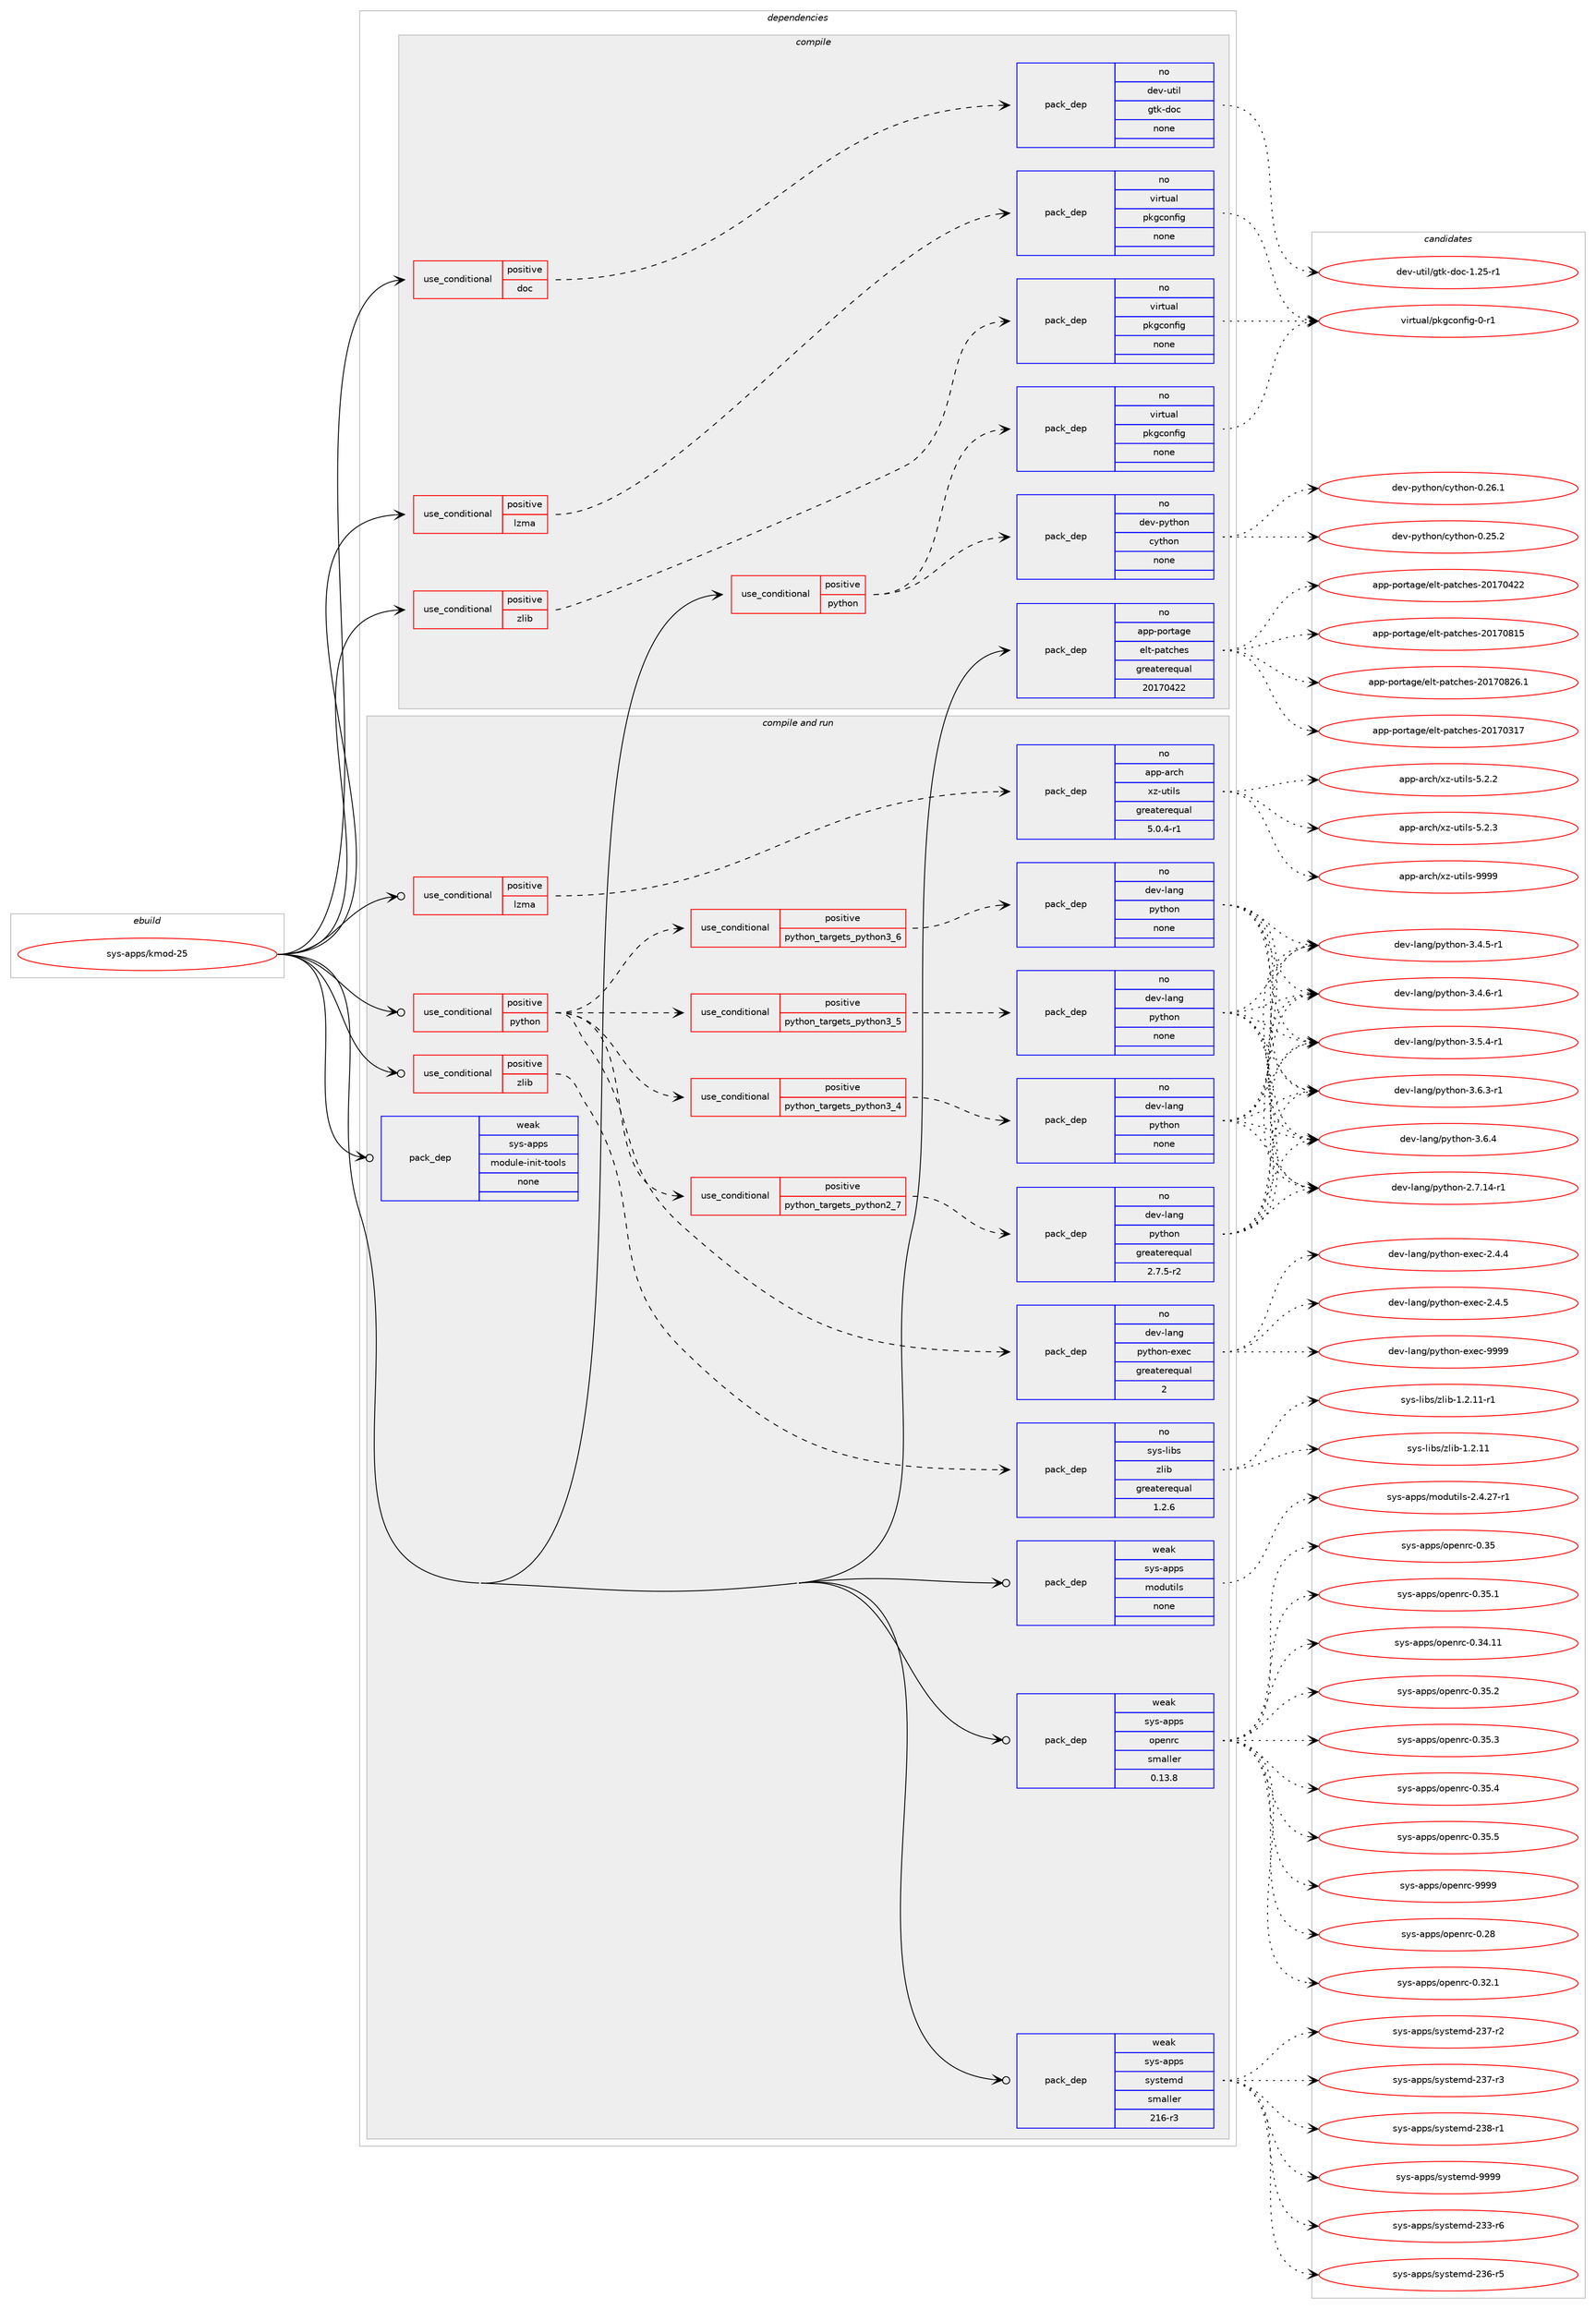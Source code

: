 digraph prolog {

# *************
# Graph options
# *************

newrank=true;
concentrate=true;
compound=true;
graph [rankdir=LR,fontname=Helvetica,fontsize=10,ranksep=1.5];#, ranksep=2.5, nodesep=0.2];
edge  [arrowhead=vee];
node  [fontname=Helvetica,fontsize=10];

# **********
# The ebuild
# **********

subgraph cluster_leftcol {
color=gray;
rank=same;
label=<<i>ebuild</i>>;
id [label="sys-apps/kmod-25", color=red, width=4, href="../sys-apps/kmod-25.svg"];
}

# ****************
# The dependencies
# ****************

subgraph cluster_midcol {
color=gray;
label=<<i>dependencies</i>>;
subgraph cluster_compile {
fillcolor="#eeeeee";
style=filled;
label=<<i>compile</i>>;
subgraph cond384 {
dependency5553 [label=<<TABLE BORDER="0" CELLBORDER="1" CELLSPACING="0" CELLPADDING="4"><TR><TD ROWSPAN="3" CELLPADDING="10">use_conditional</TD></TR><TR><TD>positive</TD></TR><TR><TD>doc</TD></TR></TABLE>>, shape=none, color=red];
subgraph pack5140 {
dependency5554 [label=<<TABLE BORDER="0" CELLBORDER="1" CELLSPACING="0" CELLPADDING="4" WIDTH="220"><TR><TD ROWSPAN="6" CELLPADDING="30">pack_dep</TD></TR><TR><TD WIDTH="110">no</TD></TR><TR><TD>dev-util</TD></TR><TR><TD>gtk-doc</TD></TR><TR><TD>none</TD></TR><TR><TD></TD></TR></TABLE>>, shape=none, color=blue];
}
dependency5553:e -> dependency5554:w [weight=20,style="dashed",arrowhead="vee"];
}
id:e -> dependency5553:w [weight=20,style="solid",arrowhead="vee"];
subgraph cond385 {
dependency5555 [label=<<TABLE BORDER="0" CELLBORDER="1" CELLSPACING="0" CELLPADDING="4"><TR><TD ROWSPAN="3" CELLPADDING="10">use_conditional</TD></TR><TR><TD>positive</TD></TR><TR><TD>lzma</TD></TR></TABLE>>, shape=none, color=red];
subgraph pack5141 {
dependency5556 [label=<<TABLE BORDER="0" CELLBORDER="1" CELLSPACING="0" CELLPADDING="4" WIDTH="220"><TR><TD ROWSPAN="6" CELLPADDING="30">pack_dep</TD></TR><TR><TD WIDTH="110">no</TD></TR><TR><TD>virtual</TD></TR><TR><TD>pkgconfig</TD></TR><TR><TD>none</TD></TR><TR><TD></TD></TR></TABLE>>, shape=none, color=blue];
}
dependency5555:e -> dependency5556:w [weight=20,style="dashed",arrowhead="vee"];
}
id:e -> dependency5555:w [weight=20,style="solid",arrowhead="vee"];
subgraph cond386 {
dependency5557 [label=<<TABLE BORDER="0" CELLBORDER="1" CELLSPACING="0" CELLPADDING="4"><TR><TD ROWSPAN="3" CELLPADDING="10">use_conditional</TD></TR><TR><TD>positive</TD></TR><TR><TD>python</TD></TR></TABLE>>, shape=none, color=red];
subgraph pack5142 {
dependency5558 [label=<<TABLE BORDER="0" CELLBORDER="1" CELLSPACING="0" CELLPADDING="4" WIDTH="220"><TR><TD ROWSPAN="6" CELLPADDING="30">pack_dep</TD></TR><TR><TD WIDTH="110">no</TD></TR><TR><TD>dev-python</TD></TR><TR><TD>cython</TD></TR><TR><TD>none</TD></TR><TR><TD></TD></TR></TABLE>>, shape=none, color=blue];
}
dependency5557:e -> dependency5558:w [weight=20,style="dashed",arrowhead="vee"];
subgraph pack5143 {
dependency5559 [label=<<TABLE BORDER="0" CELLBORDER="1" CELLSPACING="0" CELLPADDING="4" WIDTH="220"><TR><TD ROWSPAN="6" CELLPADDING="30">pack_dep</TD></TR><TR><TD WIDTH="110">no</TD></TR><TR><TD>virtual</TD></TR><TR><TD>pkgconfig</TD></TR><TR><TD>none</TD></TR><TR><TD></TD></TR></TABLE>>, shape=none, color=blue];
}
dependency5557:e -> dependency5559:w [weight=20,style="dashed",arrowhead="vee"];
}
id:e -> dependency5557:w [weight=20,style="solid",arrowhead="vee"];
subgraph cond387 {
dependency5560 [label=<<TABLE BORDER="0" CELLBORDER="1" CELLSPACING="0" CELLPADDING="4"><TR><TD ROWSPAN="3" CELLPADDING="10">use_conditional</TD></TR><TR><TD>positive</TD></TR><TR><TD>zlib</TD></TR></TABLE>>, shape=none, color=red];
subgraph pack5144 {
dependency5561 [label=<<TABLE BORDER="0" CELLBORDER="1" CELLSPACING="0" CELLPADDING="4" WIDTH="220"><TR><TD ROWSPAN="6" CELLPADDING="30">pack_dep</TD></TR><TR><TD WIDTH="110">no</TD></TR><TR><TD>virtual</TD></TR><TR><TD>pkgconfig</TD></TR><TR><TD>none</TD></TR><TR><TD></TD></TR></TABLE>>, shape=none, color=blue];
}
dependency5560:e -> dependency5561:w [weight=20,style="dashed",arrowhead="vee"];
}
id:e -> dependency5560:w [weight=20,style="solid",arrowhead="vee"];
subgraph pack5145 {
dependency5562 [label=<<TABLE BORDER="0" CELLBORDER="1" CELLSPACING="0" CELLPADDING="4" WIDTH="220"><TR><TD ROWSPAN="6" CELLPADDING="30">pack_dep</TD></TR><TR><TD WIDTH="110">no</TD></TR><TR><TD>app-portage</TD></TR><TR><TD>elt-patches</TD></TR><TR><TD>greaterequal</TD></TR><TR><TD>20170422</TD></TR></TABLE>>, shape=none, color=blue];
}
id:e -> dependency5562:w [weight=20,style="solid",arrowhead="vee"];
}
subgraph cluster_compileandrun {
fillcolor="#eeeeee";
style=filled;
label=<<i>compile and run</i>>;
subgraph cond388 {
dependency5563 [label=<<TABLE BORDER="0" CELLBORDER="1" CELLSPACING="0" CELLPADDING="4"><TR><TD ROWSPAN="3" CELLPADDING="10">use_conditional</TD></TR><TR><TD>positive</TD></TR><TR><TD>lzma</TD></TR></TABLE>>, shape=none, color=red];
subgraph pack5146 {
dependency5564 [label=<<TABLE BORDER="0" CELLBORDER="1" CELLSPACING="0" CELLPADDING="4" WIDTH="220"><TR><TD ROWSPAN="6" CELLPADDING="30">pack_dep</TD></TR><TR><TD WIDTH="110">no</TD></TR><TR><TD>app-arch</TD></TR><TR><TD>xz-utils</TD></TR><TR><TD>greaterequal</TD></TR><TR><TD>5.0.4-r1</TD></TR></TABLE>>, shape=none, color=blue];
}
dependency5563:e -> dependency5564:w [weight=20,style="dashed",arrowhead="vee"];
}
id:e -> dependency5563:w [weight=20,style="solid",arrowhead="odotvee"];
subgraph cond389 {
dependency5565 [label=<<TABLE BORDER="0" CELLBORDER="1" CELLSPACING="0" CELLPADDING="4"><TR><TD ROWSPAN="3" CELLPADDING="10">use_conditional</TD></TR><TR><TD>positive</TD></TR><TR><TD>python</TD></TR></TABLE>>, shape=none, color=red];
subgraph cond390 {
dependency5566 [label=<<TABLE BORDER="0" CELLBORDER="1" CELLSPACING="0" CELLPADDING="4"><TR><TD ROWSPAN="3" CELLPADDING="10">use_conditional</TD></TR><TR><TD>positive</TD></TR><TR><TD>python_targets_python2_7</TD></TR></TABLE>>, shape=none, color=red];
subgraph pack5147 {
dependency5567 [label=<<TABLE BORDER="0" CELLBORDER="1" CELLSPACING="0" CELLPADDING="4" WIDTH="220"><TR><TD ROWSPAN="6" CELLPADDING="30">pack_dep</TD></TR><TR><TD WIDTH="110">no</TD></TR><TR><TD>dev-lang</TD></TR><TR><TD>python</TD></TR><TR><TD>greaterequal</TD></TR><TR><TD>2.7.5-r2</TD></TR></TABLE>>, shape=none, color=blue];
}
dependency5566:e -> dependency5567:w [weight=20,style="dashed",arrowhead="vee"];
}
dependency5565:e -> dependency5566:w [weight=20,style="dashed",arrowhead="vee"];
subgraph cond391 {
dependency5568 [label=<<TABLE BORDER="0" CELLBORDER="1" CELLSPACING="0" CELLPADDING="4"><TR><TD ROWSPAN="3" CELLPADDING="10">use_conditional</TD></TR><TR><TD>positive</TD></TR><TR><TD>python_targets_python3_4</TD></TR></TABLE>>, shape=none, color=red];
subgraph pack5148 {
dependency5569 [label=<<TABLE BORDER="0" CELLBORDER="1" CELLSPACING="0" CELLPADDING="4" WIDTH="220"><TR><TD ROWSPAN="6" CELLPADDING="30">pack_dep</TD></TR><TR><TD WIDTH="110">no</TD></TR><TR><TD>dev-lang</TD></TR><TR><TD>python</TD></TR><TR><TD>none</TD></TR><TR><TD></TD></TR></TABLE>>, shape=none, color=blue];
}
dependency5568:e -> dependency5569:w [weight=20,style="dashed",arrowhead="vee"];
}
dependency5565:e -> dependency5568:w [weight=20,style="dashed",arrowhead="vee"];
subgraph cond392 {
dependency5570 [label=<<TABLE BORDER="0" CELLBORDER="1" CELLSPACING="0" CELLPADDING="4"><TR><TD ROWSPAN="3" CELLPADDING="10">use_conditional</TD></TR><TR><TD>positive</TD></TR><TR><TD>python_targets_python3_5</TD></TR></TABLE>>, shape=none, color=red];
subgraph pack5149 {
dependency5571 [label=<<TABLE BORDER="0" CELLBORDER="1" CELLSPACING="0" CELLPADDING="4" WIDTH="220"><TR><TD ROWSPAN="6" CELLPADDING="30">pack_dep</TD></TR><TR><TD WIDTH="110">no</TD></TR><TR><TD>dev-lang</TD></TR><TR><TD>python</TD></TR><TR><TD>none</TD></TR><TR><TD></TD></TR></TABLE>>, shape=none, color=blue];
}
dependency5570:e -> dependency5571:w [weight=20,style="dashed",arrowhead="vee"];
}
dependency5565:e -> dependency5570:w [weight=20,style="dashed",arrowhead="vee"];
subgraph cond393 {
dependency5572 [label=<<TABLE BORDER="0" CELLBORDER="1" CELLSPACING="0" CELLPADDING="4"><TR><TD ROWSPAN="3" CELLPADDING="10">use_conditional</TD></TR><TR><TD>positive</TD></TR><TR><TD>python_targets_python3_6</TD></TR></TABLE>>, shape=none, color=red];
subgraph pack5150 {
dependency5573 [label=<<TABLE BORDER="0" CELLBORDER="1" CELLSPACING="0" CELLPADDING="4" WIDTH="220"><TR><TD ROWSPAN="6" CELLPADDING="30">pack_dep</TD></TR><TR><TD WIDTH="110">no</TD></TR><TR><TD>dev-lang</TD></TR><TR><TD>python</TD></TR><TR><TD>none</TD></TR><TR><TD></TD></TR></TABLE>>, shape=none, color=blue];
}
dependency5572:e -> dependency5573:w [weight=20,style="dashed",arrowhead="vee"];
}
dependency5565:e -> dependency5572:w [weight=20,style="dashed",arrowhead="vee"];
subgraph pack5151 {
dependency5574 [label=<<TABLE BORDER="0" CELLBORDER="1" CELLSPACING="0" CELLPADDING="4" WIDTH="220"><TR><TD ROWSPAN="6" CELLPADDING="30">pack_dep</TD></TR><TR><TD WIDTH="110">no</TD></TR><TR><TD>dev-lang</TD></TR><TR><TD>python-exec</TD></TR><TR><TD>greaterequal</TD></TR><TR><TD>2</TD></TR></TABLE>>, shape=none, color=blue];
}
dependency5565:e -> dependency5574:w [weight=20,style="dashed",arrowhead="vee"];
}
id:e -> dependency5565:w [weight=20,style="solid",arrowhead="odotvee"];
subgraph cond394 {
dependency5575 [label=<<TABLE BORDER="0" CELLBORDER="1" CELLSPACING="0" CELLPADDING="4"><TR><TD ROWSPAN="3" CELLPADDING="10">use_conditional</TD></TR><TR><TD>positive</TD></TR><TR><TD>zlib</TD></TR></TABLE>>, shape=none, color=red];
subgraph pack5152 {
dependency5576 [label=<<TABLE BORDER="0" CELLBORDER="1" CELLSPACING="0" CELLPADDING="4" WIDTH="220"><TR><TD ROWSPAN="6" CELLPADDING="30">pack_dep</TD></TR><TR><TD WIDTH="110">no</TD></TR><TR><TD>sys-libs</TD></TR><TR><TD>zlib</TD></TR><TR><TD>greaterequal</TD></TR><TR><TD>1.2.6</TD></TR></TABLE>>, shape=none, color=blue];
}
dependency5575:e -> dependency5576:w [weight=20,style="dashed",arrowhead="vee"];
}
id:e -> dependency5575:w [weight=20,style="solid",arrowhead="odotvee"];
subgraph pack5153 {
dependency5577 [label=<<TABLE BORDER="0" CELLBORDER="1" CELLSPACING="0" CELLPADDING="4" WIDTH="220"><TR><TD ROWSPAN="6" CELLPADDING="30">pack_dep</TD></TR><TR><TD WIDTH="110">weak</TD></TR><TR><TD>sys-apps</TD></TR><TR><TD>module-init-tools</TD></TR><TR><TD>none</TD></TR><TR><TD></TD></TR></TABLE>>, shape=none, color=blue];
}
id:e -> dependency5577:w [weight=20,style="solid",arrowhead="odotvee"];
subgraph pack5154 {
dependency5578 [label=<<TABLE BORDER="0" CELLBORDER="1" CELLSPACING="0" CELLPADDING="4" WIDTH="220"><TR><TD ROWSPAN="6" CELLPADDING="30">pack_dep</TD></TR><TR><TD WIDTH="110">weak</TD></TR><TR><TD>sys-apps</TD></TR><TR><TD>modutils</TD></TR><TR><TD>none</TD></TR><TR><TD></TD></TR></TABLE>>, shape=none, color=blue];
}
id:e -> dependency5578:w [weight=20,style="solid",arrowhead="odotvee"];
subgraph pack5155 {
dependency5579 [label=<<TABLE BORDER="0" CELLBORDER="1" CELLSPACING="0" CELLPADDING="4" WIDTH="220"><TR><TD ROWSPAN="6" CELLPADDING="30">pack_dep</TD></TR><TR><TD WIDTH="110">weak</TD></TR><TR><TD>sys-apps</TD></TR><TR><TD>openrc</TD></TR><TR><TD>smaller</TD></TR><TR><TD>0.13.8</TD></TR></TABLE>>, shape=none, color=blue];
}
id:e -> dependency5579:w [weight=20,style="solid",arrowhead="odotvee"];
subgraph pack5156 {
dependency5580 [label=<<TABLE BORDER="0" CELLBORDER="1" CELLSPACING="0" CELLPADDING="4" WIDTH="220"><TR><TD ROWSPAN="6" CELLPADDING="30">pack_dep</TD></TR><TR><TD WIDTH="110">weak</TD></TR><TR><TD>sys-apps</TD></TR><TR><TD>systemd</TD></TR><TR><TD>smaller</TD></TR><TR><TD>216-r3</TD></TR></TABLE>>, shape=none, color=blue];
}
id:e -> dependency5580:w [weight=20,style="solid",arrowhead="odotvee"];
}
subgraph cluster_run {
fillcolor="#eeeeee";
style=filled;
label=<<i>run</i>>;
}
}

# **************
# The candidates
# **************

subgraph cluster_choices {
rank=same;
color=gray;
label=<<i>candidates</i>>;

subgraph choice5140 {
color=black;
nodesep=1;
choice1001011184511711610510847103116107451001119945494650534511449 [label="dev-util/gtk-doc-1.25-r1", color=red, width=4,href="../dev-util/gtk-doc-1.25-r1.svg"];
dependency5554:e -> choice1001011184511711610510847103116107451001119945494650534511449:w [style=dotted,weight="100"];
}
subgraph choice5141 {
color=black;
nodesep=1;
choice11810511411611797108471121071039911111010210510345484511449 [label="virtual/pkgconfig-0-r1", color=red, width=4,href="../virtual/pkgconfig-0-r1.svg"];
dependency5556:e -> choice11810511411611797108471121071039911111010210510345484511449:w [style=dotted,weight="100"];
}
subgraph choice5142 {
color=black;
nodesep=1;
choice10010111845112121116104111110479912111610411111045484650534650 [label="dev-python/cython-0.25.2", color=red, width=4,href="../dev-python/cython-0.25.2.svg"];
choice10010111845112121116104111110479912111610411111045484650544649 [label="dev-python/cython-0.26.1", color=red, width=4,href="../dev-python/cython-0.26.1.svg"];
dependency5558:e -> choice10010111845112121116104111110479912111610411111045484650534650:w [style=dotted,weight="100"];
dependency5558:e -> choice10010111845112121116104111110479912111610411111045484650544649:w [style=dotted,weight="100"];
}
subgraph choice5143 {
color=black;
nodesep=1;
choice11810511411611797108471121071039911111010210510345484511449 [label="virtual/pkgconfig-0-r1", color=red, width=4,href="../virtual/pkgconfig-0-r1.svg"];
dependency5559:e -> choice11810511411611797108471121071039911111010210510345484511449:w [style=dotted,weight="100"];
}
subgraph choice5144 {
color=black;
nodesep=1;
choice11810511411611797108471121071039911111010210510345484511449 [label="virtual/pkgconfig-0-r1", color=red, width=4,href="../virtual/pkgconfig-0-r1.svg"];
dependency5561:e -> choice11810511411611797108471121071039911111010210510345484511449:w [style=dotted,weight="100"];
}
subgraph choice5145 {
color=black;
nodesep=1;
choice97112112451121111141169710310147101108116451129711699104101115455048495548514955 [label="app-portage/elt-patches-20170317", color=red, width=4,href="../app-portage/elt-patches-20170317.svg"];
choice97112112451121111141169710310147101108116451129711699104101115455048495548525050 [label="app-portage/elt-patches-20170422", color=red, width=4,href="../app-portage/elt-patches-20170422.svg"];
choice97112112451121111141169710310147101108116451129711699104101115455048495548564953 [label="app-portage/elt-patches-20170815", color=red, width=4,href="../app-portage/elt-patches-20170815.svg"];
choice971121124511211111411697103101471011081164511297116991041011154550484955485650544649 [label="app-portage/elt-patches-20170826.1", color=red, width=4,href="../app-portage/elt-patches-20170826.1.svg"];
dependency5562:e -> choice97112112451121111141169710310147101108116451129711699104101115455048495548514955:w [style=dotted,weight="100"];
dependency5562:e -> choice97112112451121111141169710310147101108116451129711699104101115455048495548525050:w [style=dotted,weight="100"];
dependency5562:e -> choice97112112451121111141169710310147101108116451129711699104101115455048495548564953:w [style=dotted,weight="100"];
dependency5562:e -> choice971121124511211111411697103101471011081164511297116991041011154550484955485650544649:w [style=dotted,weight="100"];
}
subgraph choice5146 {
color=black;
nodesep=1;
choice971121124597114991044712012245117116105108115455346504650 [label="app-arch/xz-utils-5.2.2", color=red, width=4,href="../app-arch/xz-utils-5.2.2.svg"];
choice971121124597114991044712012245117116105108115455346504651 [label="app-arch/xz-utils-5.2.3", color=red, width=4,href="../app-arch/xz-utils-5.2.3.svg"];
choice9711211245971149910447120122451171161051081154557575757 [label="app-arch/xz-utils-9999", color=red, width=4,href="../app-arch/xz-utils-9999.svg"];
dependency5564:e -> choice971121124597114991044712012245117116105108115455346504650:w [style=dotted,weight="100"];
dependency5564:e -> choice971121124597114991044712012245117116105108115455346504651:w [style=dotted,weight="100"];
dependency5564:e -> choice9711211245971149910447120122451171161051081154557575757:w [style=dotted,weight="100"];
}
subgraph choice5147 {
color=black;
nodesep=1;
choice100101118451089711010347112121116104111110455046554649524511449 [label="dev-lang/python-2.7.14-r1", color=red, width=4,href="../dev-lang/python-2.7.14-r1.svg"];
choice1001011184510897110103471121211161041111104551465246534511449 [label="dev-lang/python-3.4.5-r1", color=red, width=4,href="../dev-lang/python-3.4.5-r1.svg"];
choice1001011184510897110103471121211161041111104551465246544511449 [label="dev-lang/python-3.4.6-r1", color=red, width=4,href="../dev-lang/python-3.4.6-r1.svg"];
choice1001011184510897110103471121211161041111104551465346524511449 [label="dev-lang/python-3.5.4-r1", color=red, width=4,href="../dev-lang/python-3.5.4-r1.svg"];
choice1001011184510897110103471121211161041111104551465446514511449 [label="dev-lang/python-3.6.3-r1", color=red, width=4,href="../dev-lang/python-3.6.3-r1.svg"];
choice100101118451089711010347112121116104111110455146544652 [label="dev-lang/python-3.6.4", color=red, width=4,href="../dev-lang/python-3.6.4.svg"];
dependency5567:e -> choice100101118451089711010347112121116104111110455046554649524511449:w [style=dotted,weight="100"];
dependency5567:e -> choice1001011184510897110103471121211161041111104551465246534511449:w [style=dotted,weight="100"];
dependency5567:e -> choice1001011184510897110103471121211161041111104551465246544511449:w [style=dotted,weight="100"];
dependency5567:e -> choice1001011184510897110103471121211161041111104551465346524511449:w [style=dotted,weight="100"];
dependency5567:e -> choice1001011184510897110103471121211161041111104551465446514511449:w [style=dotted,weight="100"];
dependency5567:e -> choice100101118451089711010347112121116104111110455146544652:w [style=dotted,weight="100"];
}
subgraph choice5148 {
color=black;
nodesep=1;
choice100101118451089711010347112121116104111110455046554649524511449 [label="dev-lang/python-2.7.14-r1", color=red, width=4,href="../dev-lang/python-2.7.14-r1.svg"];
choice1001011184510897110103471121211161041111104551465246534511449 [label="dev-lang/python-3.4.5-r1", color=red, width=4,href="../dev-lang/python-3.4.5-r1.svg"];
choice1001011184510897110103471121211161041111104551465246544511449 [label="dev-lang/python-3.4.6-r1", color=red, width=4,href="../dev-lang/python-3.4.6-r1.svg"];
choice1001011184510897110103471121211161041111104551465346524511449 [label="dev-lang/python-3.5.4-r1", color=red, width=4,href="../dev-lang/python-3.5.4-r1.svg"];
choice1001011184510897110103471121211161041111104551465446514511449 [label="dev-lang/python-3.6.3-r1", color=red, width=4,href="../dev-lang/python-3.6.3-r1.svg"];
choice100101118451089711010347112121116104111110455146544652 [label="dev-lang/python-3.6.4", color=red, width=4,href="../dev-lang/python-3.6.4.svg"];
dependency5569:e -> choice100101118451089711010347112121116104111110455046554649524511449:w [style=dotted,weight="100"];
dependency5569:e -> choice1001011184510897110103471121211161041111104551465246534511449:w [style=dotted,weight="100"];
dependency5569:e -> choice1001011184510897110103471121211161041111104551465246544511449:w [style=dotted,weight="100"];
dependency5569:e -> choice1001011184510897110103471121211161041111104551465346524511449:w [style=dotted,weight="100"];
dependency5569:e -> choice1001011184510897110103471121211161041111104551465446514511449:w [style=dotted,weight="100"];
dependency5569:e -> choice100101118451089711010347112121116104111110455146544652:w [style=dotted,weight="100"];
}
subgraph choice5149 {
color=black;
nodesep=1;
choice100101118451089711010347112121116104111110455046554649524511449 [label="dev-lang/python-2.7.14-r1", color=red, width=4,href="../dev-lang/python-2.7.14-r1.svg"];
choice1001011184510897110103471121211161041111104551465246534511449 [label="dev-lang/python-3.4.5-r1", color=red, width=4,href="../dev-lang/python-3.4.5-r1.svg"];
choice1001011184510897110103471121211161041111104551465246544511449 [label="dev-lang/python-3.4.6-r1", color=red, width=4,href="../dev-lang/python-3.4.6-r1.svg"];
choice1001011184510897110103471121211161041111104551465346524511449 [label="dev-lang/python-3.5.4-r1", color=red, width=4,href="../dev-lang/python-3.5.4-r1.svg"];
choice1001011184510897110103471121211161041111104551465446514511449 [label="dev-lang/python-3.6.3-r1", color=red, width=4,href="../dev-lang/python-3.6.3-r1.svg"];
choice100101118451089711010347112121116104111110455146544652 [label="dev-lang/python-3.6.4", color=red, width=4,href="../dev-lang/python-3.6.4.svg"];
dependency5571:e -> choice100101118451089711010347112121116104111110455046554649524511449:w [style=dotted,weight="100"];
dependency5571:e -> choice1001011184510897110103471121211161041111104551465246534511449:w [style=dotted,weight="100"];
dependency5571:e -> choice1001011184510897110103471121211161041111104551465246544511449:w [style=dotted,weight="100"];
dependency5571:e -> choice1001011184510897110103471121211161041111104551465346524511449:w [style=dotted,weight="100"];
dependency5571:e -> choice1001011184510897110103471121211161041111104551465446514511449:w [style=dotted,weight="100"];
dependency5571:e -> choice100101118451089711010347112121116104111110455146544652:w [style=dotted,weight="100"];
}
subgraph choice5150 {
color=black;
nodesep=1;
choice100101118451089711010347112121116104111110455046554649524511449 [label="dev-lang/python-2.7.14-r1", color=red, width=4,href="../dev-lang/python-2.7.14-r1.svg"];
choice1001011184510897110103471121211161041111104551465246534511449 [label="dev-lang/python-3.4.5-r1", color=red, width=4,href="../dev-lang/python-3.4.5-r1.svg"];
choice1001011184510897110103471121211161041111104551465246544511449 [label="dev-lang/python-3.4.6-r1", color=red, width=4,href="../dev-lang/python-3.4.6-r1.svg"];
choice1001011184510897110103471121211161041111104551465346524511449 [label="dev-lang/python-3.5.4-r1", color=red, width=4,href="../dev-lang/python-3.5.4-r1.svg"];
choice1001011184510897110103471121211161041111104551465446514511449 [label="dev-lang/python-3.6.3-r1", color=red, width=4,href="../dev-lang/python-3.6.3-r1.svg"];
choice100101118451089711010347112121116104111110455146544652 [label="dev-lang/python-3.6.4", color=red, width=4,href="../dev-lang/python-3.6.4.svg"];
dependency5573:e -> choice100101118451089711010347112121116104111110455046554649524511449:w [style=dotted,weight="100"];
dependency5573:e -> choice1001011184510897110103471121211161041111104551465246534511449:w [style=dotted,weight="100"];
dependency5573:e -> choice1001011184510897110103471121211161041111104551465246544511449:w [style=dotted,weight="100"];
dependency5573:e -> choice1001011184510897110103471121211161041111104551465346524511449:w [style=dotted,weight="100"];
dependency5573:e -> choice1001011184510897110103471121211161041111104551465446514511449:w [style=dotted,weight="100"];
dependency5573:e -> choice100101118451089711010347112121116104111110455146544652:w [style=dotted,weight="100"];
}
subgraph choice5151 {
color=black;
nodesep=1;
choice1001011184510897110103471121211161041111104510112010199455046524652 [label="dev-lang/python-exec-2.4.4", color=red, width=4,href="../dev-lang/python-exec-2.4.4.svg"];
choice1001011184510897110103471121211161041111104510112010199455046524653 [label="dev-lang/python-exec-2.4.5", color=red, width=4,href="../dev-lang/python-exec-2.4.5.svg"];
choice10010111845108971101034711212111610411111045101120101994557575757 [label="dev-lang/python-exec-9999", color=red, width=4,href="../dev-lang/python-exec-9999.svg"];
dependency5574:e -> choice1001011184510897110103471121211161041111104510112010199455046524652:w [style=dotted,weight="100"];
dependency5574:e -> choice1001011184510897110103471121211161041111104510112010199455046524653:w [style=dotted,weight="100"];
dependency5574:e -> choice10010111845108971101034711212111610411111045101120101994557575757:w [style=dotted,weight="100"];
}
subgraph choice5152 {
color=black;
nodesep=1;
choice1151211154510810598115471221081059845494650464949 [label="sys-libs/zlib-1.2.11", color=red, width=4,href="../sys-libs/zlib-1.2.11.svg"];
choice11512111545108105981154712210810598454946504649494511449 [label="sys-libs/zlib-1.2.11-r1", color=red, width=4,href="../sys-libs/zlib-1.2.11-r1.svg"];
dependency5576:e -> choice1151211154510810598115471221081059845494650464949:w [style=dotted,weight="100"];
dependency5576:e -> choice11512111545108105981154712210810598454946504649494511449:w [style=dotted,weight="100"];
}
subgraph choice5153 {
color=black;
nodesep=1;
}
subgraph choice5154 {
color=black;
nodesep=1;
choice115121115459711211211547109111100117116105108115455046524650554511449 [label="sys-apps/modutils-2.4.27-r1", color=red, width=4,href="../sys-apps/modutils-2.4.27-r1.svg"];
dependency5578:e -> choice115121115459711211211547109111100117116105108115455046524650554511449:w [style=dotted,weight="100"];
}
subgraph choice5155 {
color=black;
nodesep=1;
choice115121115459711211211547111112101110114994548465056 [label="sys-apps/openrc-0.28", color=red, width=4,href="../sys-apps/openrc-0.28.svg"];
choice1151211154597112112115471111121011101149945484651504649 [label="sys-apps/openrc-0.32.1", color=red, width=4,href="../sys-apps/openrc-0.32.1.svg"];
choice115121115459711211211547111112101110114994548465153 [label="sys-apps/openrc-0.35", color=red, width=4,href="../sys-apps/openrc-0.35.svg"];
choice1151211154597112112115471111121011101149945484651534649 [label="sys-apps/openrc-0.35.1", color=red, width=4,href="../sys-apps/openrc-0.35.1.svg"];
choice115121115459711211211547111112101110114994548465152464949 [label="sys-apps/openrc-0.34.11", color=red, width=4,href="../sys-apps/openrc-0.34.11.svg"];
choice1151211154597112112115471111121011101149945484651534650 [label="sys-apps/openrc-0.35.2", color=red, width=4,href="../sys-apps/openrc-0.35.2.svg"];
choice1151211154597112112115471111121011101149945484651534651 [label="sys-apps/openrc-0.35.3", color=red, width=4,href="../sys-apps/openrc-0.35.3.svg"];
choice1151211154597112112115471111121011101149945484651534652 [label="sys-apps/openrc-0.35.4", color=red, width=4,href="../sys-apps/openrc-0.35.4.svg"];
choice1151211154597112112115471111121011101149945484651534653 [label="sys-apps/openrc-0.35.5", color=red, width=4,href="../sys-apps/openrc-0.35.5.svg"];
choice115121115459711211211547111112101110114994557575757 [label="sys-apps/openrc-9999", color=red, width=4,href="../sys-apps/openrc-9999.svg"];
dependency5579:e -> choice115121115459711211211547111112101110114994548465056:w [style=dotted,weight="100"];
dependency5579:e -> choice1151211154597112112115471111121011101149945484651504649:w [style=dotted,weight="100"];
dependency5579:e -> choice115121115459711211211547111112101110114994548465153:w [style=dotted,weight="100"];
dependency5579:e -> choice1151211154597112112115471111121011101149945484651534649:w [style=dotted,weight="100"];
dependency5579:e -> choice115121115459711211211547111112101110114994548465152464949:w [style=dotted,weight="100"];
dependency5579:e -> choice1151211154597112112115471111121011101149945484651534650:w [style=dotted,weight="100"];
dependency5579:e -> choice1151211154597112112115471111121011101149945484651534651:w [style=dotted,weight="100"];
dependency5579:e -> choice1151211154597112112115471111121011101149945484651534652:w [style=dotted,weight="100"];
dependency5579:e -> choice1151211154597112112115471111121011101149945484651534653:w [style=dotted,weight="100"];
dependency5579:e -> choice115121115459711211211547111112101110114994557575757:w [style=dotted,weight="100"];
}
subgraph choice5156 {
color=black;
nodesep=1;
choice115121115459711211211547115121115116101109100455051514511454 [label="sys-apps/systemd-233-r6", color=red, width=4,href="../sys-apps/systemd-233-r6.svg"];
choice115121115459711211211547115121115116101109100455051544511453 [label="sys-apps/systemd-236-r5", color=red, width=4,href="../sys-apps/systemd-236-r5.svg"];
choice115121115459711211211547115121115116101109100455051554511450 [label="sys-apps/systemd-237-r2", color=red, width=4,href="../sys-apps/systemd-237-r2.svg"];
choice115121115459711211211547115121115116101109100455051554511451 [label="sys-apps/systemd-237-r3", color=red, width=4,href="../sys-apps/systemd-237-r3.svg"];
choice115121115459711211211547115121115116101109100455051564511449 [label="sys-apps/systemd-238-r1", color=red, width=4,href="../sys-apps/systemd-238-r1.svg"];
choice1151211154597112112115471151211151161011091004557575757 [label="sys-apps/systemd-9999", color=red, width=4,href="../sys-apps/systemd-9999.svg"];
dependency5580:e -> choice115121115459711211211547115121115116101109100455051514511454:w [style=dotted,weight="100"];
dependency5580:e -> choice115121115459711211211547115121115116101109100455051544511453:w [style=dotted,weight="100"];
dependency5580:e -> choice115121115459711211211547115121115116101109100455051554511450:w [style=dotted,weight="100"];
dependency5580:e -> choice115121115459711211211547115121115116101109100455051554511451:w [style=dotted,weight="100"];
dependency5580:e -> choice115121115459711211211547115121115116101109100455051564511449:w [style=dotted,weight="100"];
dependency5580:e -> choice1151211154597112112115471151211151161011091004557575757:w [style=dotted,weight="100"];
}
}

}
